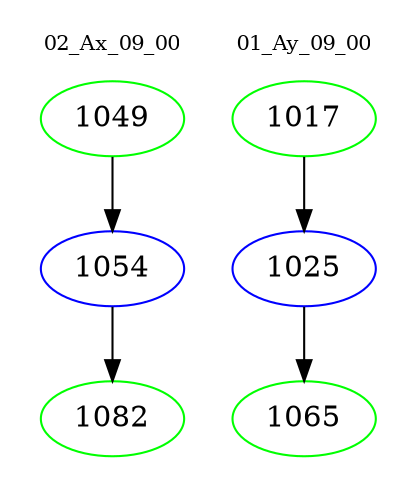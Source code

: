 digraph{
subgraph cluster_0 {
color = white
label = "02_Ax_09_00";
fontsize=10;
T0_1049 [label="1049", color="green"]
T0_1049 -> T0_1054 [color="black"]
T0_1054 [label="1054", color="blue"]
T0_1054 -> T0_1082 [color="black"]
T0_1082 [label="1082", color="green"]
}
subgraph cluster_1 {
color = white
label = "01_Ay_09_00";
fontsize=10;
T1_1017 [label="1017", color="green"]
T1_1017 -> T1_1025 [color="black"]
T1_1025 [label="1025", color="blue"]
T1_1025 -> T1_1065 [color="black"]
T1_1065 [label="1065", color="green"]
}
}
